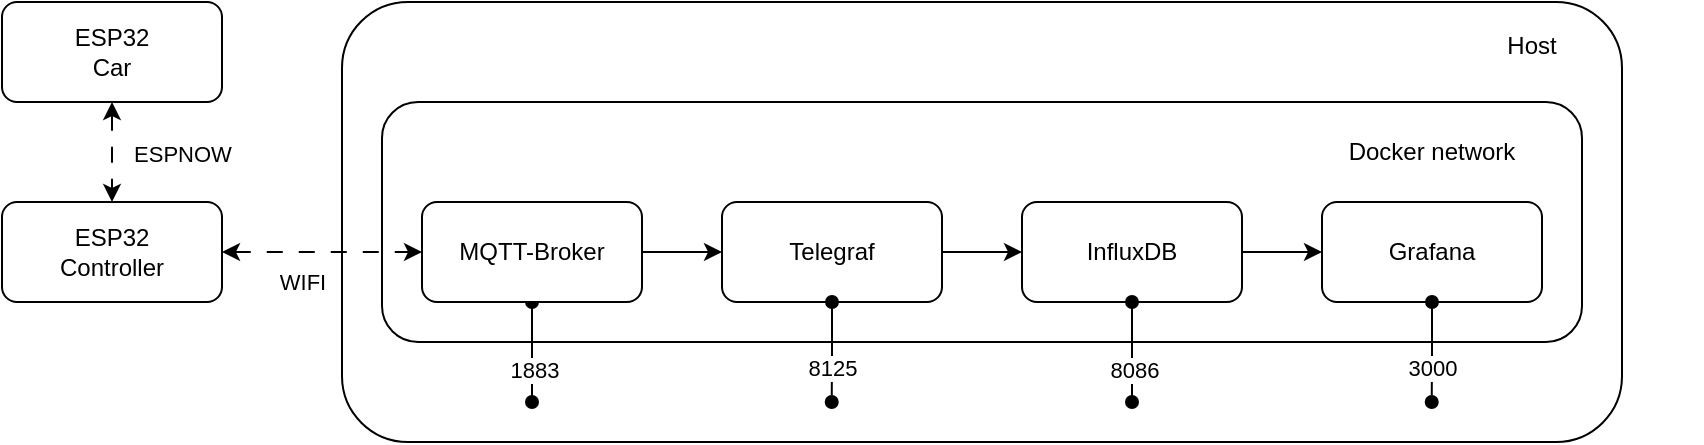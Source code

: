 <mxfile version="24.5.1" type="device">
  <diagram name="Page-1" id="saH6g-kUttKhSPpXmTEF">
    <mxGraphModel dx="1246" dy="837" grid="1" gridSize="10" guides="1" tooltips="1" connect="1" arrows="1" fold="1" page="1" pageScale="1" pageWidth="3300" pageHeight="4681" math="0" shadow="0">
      <root>
        <mxCell id="0" />
        <mxCell id="1" parent="0" />
        <mxCell id="j4mVAy2FTCBAn7GVjAIh-13" value="" style="group" vertex="1" connectable="0" parent="1">
          <mxGeometry x="620" y="360" width="640" height="220" as="geometry" />
        </mxCell>
        <mxCell id="j4mVAy2FTCBAn7GVjAIh-7" value="" style="rounded=1;whiteSpace=wrap;html=1;" vertex="1" parent="j4mVAy2FTCBAn7GVjAIh-13">
          <mxGeometry width="640" height="220.0" as="geometry" />
        </mxCell>
        <mxCell id="j4mVAy2FTCBAn7GVjAIh-12" value="Host" style="text;html=1;align=center;verticalAlign=middle;whiteSpace=wrap;rounded=0;" vertex="1" parent="j4mVAy2FTCBAn7GVjAIh-13">
          <mxGeometry x="567.887" y="8.8" width="54.085" height="26.4" as="geometry" />
        </mxCell>
        <mxCell id="j4mVAy2FTCBAn7GVjAIh-15" value="" style="group" vertex="1" connectable="0" parent="1">
          <mxGeometry x="630" y="410" width="670" height="160" as="geometry" />
        </mxCell>
        <mxCell id="j4mVAy2FTCBAn7GVjAIh-6" value="" style="rounded=1;whiteSpace=wrap;html=1;" vertex="1" parent="j4mVAy2FTCBAn7GVjAIh-15">
          <mxGeometry x="10" width="600" height="120" as="geometry" />
        </mxCell>
        <mxCell id="j4mVAy2FTCBAn7GVjAIh-14" value="Docker network" style="whiteSpace=wrap;html=1;fillColor=none;strokeColor=none;gradientColor=none;rounded=0;" vertex="1" parent="j4mVAy2FTCBAn7GVjAIh-15">
          <mxGeometry x="470" y="10" width="130" height="30" as="geometry" />
        </mxCell>
        <mxCell id="j4mVAy2FTCBAn7GVjAIh-3" value="Telegraf" style="rounded=1;whiteSpace=wrap;html=1;" vertex="1" parent="j4mVAy2FTCBAn7GVjAIh-15">
          <mxGeometry x="180" y="50" width="110" height="50" as="geometry" />
        </mxCell>
        <mxCell id="j4mVAy2FTCBAn7GVjAIh-4" value="InfluxDB" style="rounded=1;whiteSpace=wrap;html=1;" vertex="1" parent="j4mVAy2FTCBAn7GVjAIh-15">
          <mxGeometry x="330" y="50" width="110" height="50" as="geometry" />
        </mxCell>
        <mxCell id="j4mVAy2FTCBAn7GVjAIh-10" style="edgeStyle=orthogonalEdgeStyle;rounded=0;orthogonalLoop=1;jettySize=auto;html=1;exitX=1;exitY=0.5;exitDx=0;exitDy=0;entryX=0;entryY=0.5;entryDx=0;entryDy=0;" edge="1" parent="j4mVAy2FTCBAn7GVjAIh-15" source="j4mVAy2FTCBAn7GVjAIh-3" target="j4mVAy2FTCBAn7GVjAIh-4">
          <mxGeometry relative="1" as="geometry" />
        </mxCell>
        <mxCell id="j4mVAy2FTCBAn7GVjAIh-5" value="Grafana" style="rounded=1;whiteSpace=wrap;html=1;" vertex="1" parent="j4mVAy2FTCBAn7GVjAIh-15">
          <mxGeometry x="480" y="50" width="110" height="50" as="geometry" />
        </mxCell>
        <mxCell id="j4mVAy2FTCBAn7GVjAIh-11" style="edgeStyle=orthogonalEdgeStyle;rounded=0;orthogonalLoop=1;jettySize=auto;html=1;exitX=1;exitY=0.5;exitDx=0;exitDy=0;entryX=0;entryY=0.5;entryDx=0;entryDy=0;" edge="1" parent="j4mVAy2FTCBAn7GVjAIh-15" source="j4mVAy2FTCBAn7GVjAIh-4" target="j4mVAy2FTCBAn7GVjAIh-5">
          <mxGeometry relative="1" as="geometry" />
        </mxCell>
        <mxCell id="j4mVAy2FTCBAn7GVjAIh-25" style="edgeStyle=orthogonalEdgeStyle;rounded=0;orthogonalLoop=1;jettySize=auto;html=1;exitX=0.5;exitY=1;exitDx=0;exitDy=0;startArrow=oval;startFill=1;endArrow=oval;endFill=1;" edge="1" parent="j4mVAy2FTCBAn7GVjAIh-15" source="j4mVAy2FTCBAn7GVjAIh-3">
          <mxGeometry relative="1" as="geometry">
            <mxPoint x="234.86" y="150" as="targetPoint" />
            <mxPoint x="234.86" y="100" as="sourcePoint" />
          </mxGeometry>
        </mxCell>
        <mxCell id="j4mVAy2FTCBAn7GVjAIh-26" value="8125" style="edgeLabel;html=1;align=center;verticalAlign=middle;resizable=0;points=[];" vertex="1" connectable="0" parent="j4mVAy2FTCBAn7GVjAIh-25">
          <mxGeometry x="0.339" relative="1" as="geometry">
            <mxPoint as="offset" />
          </mxGeometry>
        </mxCell>
        <mxCell id="j4mVAy2FTCBAn7GVjAIh-27" style="edgeStyle=orthogonalEdgeStyle;rounded=0;orthogonalLoop=1;jettySize=auto;html=1;exitX=0.5;exitY=1;exitDx=0;exitDy=0;startArrow=oval;startFill=1;endArrow=oval;endFill=1;" edge="1" parent="j4mVAy2FTCBAn7GVjAIh-15" source="j4mVAy2FTCBAn7GVjAIh-4">
          <mxGeometry relative="1" as="geometry">
            <mxPoint x="385" y="150" as="targetPoint" />
            <mxPoint x="384.82" y="100" as="sourcePoint" />
          </mxGeometry>
        </mxCell>
        <mxCell id="j4mVAy2FTCBAn7GVjAIh-28" value="8086" style="edgeLabel;html=1;align=center;verticalAlign=middle;resizable=0;points=[];" vertex="1" connectable="0" parent="j4mVAy2FTCBAn7GVjAIh-27">
          <mxGeometry x="0.339" relative="1" as="geometry">
            <mxPoint as="offset" />
          </mxGeometry>
        </mxCell>
        <mxCell id="j4mVAy2FTCBAn7GVjAIh-29" style="edgeStyle=orthogonalEdgeStyle;rounded=0;orthogonalLoop=1;jettySize=auto;html=1;exitX=0.5;exitY=1;exitDx=0;exitDy=0;startArrow=oval;startFill=1;endArrow=oval;endFill=1;" edge="1" parent="j4mVAy2FTCBAn7GVjAIh-15" source="j4mVAy2FTCBAn7GVjAIh-5">
          <mxGeometry relative="1" as="geometry">
            <mxPoint x="534.86" y="150" as="targetPoint" />
            <mxPoint x="534.86" y="100" as="sourcePoint" />
          </mxGeometry>
        </mxCell>
        <mxCell id="j4mVAy2FTCBAn7GVjAIh-30" value="3000" style="edgeLabel;html=1;align=center;verticalAlign=middle;resizable=0;points=[];" vertex="1" connectable="0" parent="j4mVAy2FTCBAn7GVjAIh-29">
          <mxGeometry x="0.339" relative="1" as="geometry">
            <mxPoint as="offset" />
          </mxGeometry>
        </mxCell>
        <mxCell id="j4mVAy2FTCBAn7GVjAIh-9" style="edgeStyle=orthogonalEdgeStyle;rounded=0;orthogonalLoop=1;jettySize=auto;html=1;exitX=1;exitY=0.5;exitDx=0;exitDy=0;entryX=0;entryY=0.5;entryDx=0;entryDy=0;" edge="1" parent="1" source="j4mVAy2FTCBAn7GVjAIh-2" target="j4mVAy2FTCBAn7GVjAIh-3">
          <mxGeometry relative="1" as="geometry" />
        </mxCell>
        <mxCell id="j4mVAy2FTCBAn7GVjAIh-23" style="edgeStyle=orthogonalEdgeStyle;rounded=0;orthogonalLoop=1;jettySize=auto;html=1;exitX=0.5;exitY=1;exitDx=0;exitDy=0;startArrow=oval;startFill=1;endArrow=oval;endFill=1;" edge="1" parent="1" source="j4mVAy2FTCBAn7GVjAIh-2">
          <mxGeometry relative="1" as="geometry">
            <mxPoint x="715" y="560" as="targetPoint" />
            <mxPoint x="730.17" y="620" as="sourcePoint" />
          </mxGeometry>
        </mxCell>
        <mxCell id="j4mVAy2FTCBAn7GVjAIh-24" value="1883" style="edgeLabel;html=1;align=center;verticalAlign=middle;resizable=0;points=[];" vertex="1" connectable="0" parent="j4mVAy2FTCBAn7GVjAIh-23">
          <mxGeometry x="0.339" relative="1" as="geometry">
            <mxPoint as="offset" />
          </mxGeometry>
        </mxCell>
        <mxCell id="j4mVAy2FTCBAn7GVjAIh-2" value="MQTT-Broker" style="rounded=1;whiteSpace=wrap;html=1;" vertex="1" parent="1">
          <mxGeometry x="660" y="460" width="110" height="50" as="geometry" />
        </mxCell>
        <mxCell id="j4mVAy2FTCBAn7GVjAIh-18" style="edgeStyle=orthogonalEdgeStyle;rounded=0;orthogonalLoop=1;jettySize=auto;html=1;exitX=1;exitY=0.5;exitDx=0;exitDy=0;entryX=0;entryY=0.5;entryDx=0;entryDy=0;startArrow=classic;startFill=1;dashed=1;dashPattern=8 8;" edge="1" parent="1" source="j4mVAy2FTCBAn7GVjAIh-17" target="j4mVAy2FTCBAn7GVjAIh-2">
          <mxGeometry relative="1" as="geometry" />
        </mxCell>
        <mxCell id="j4mVAy2FTCBAn7GVjAIh-21" value="WIFI" style="edgeLabel;html=1;align=center;verticalAlign=middle;resizable=0;points=[];" vertex="1" connectable="0" parent="j4mVAy2FTCBAn7GVjAIh-18">
          <mxGeometry x="-0.311" y="-1" relative="1" as="geometry">
            <mxPoint x="5" y="14" as="offset" />
          </mxGeometry>
        </mxCell>
        <mxCell id="j4mVAy2FTCBAn7GVjAIh-17" value="ESP32&lt;div&gt;Controller&lt;/div&gt;" style="rounded=1;whiteSpace=wrap;html=1;" vertex="1" parent="1">
          <mxGeometry x="450" y="460" width="110" height="50" as="geometry" />
        </mxCell>
        <mxCell id="j4mVAy2FTCBAn7GVjAIh-20" style="edgeStyle=orthogonalEdgeStyle;rounded=0;orthogonalLoop=1;jettySize=auto;html=1;exitX=0.5;exitY=1;exitDx=0;exitDy=0;entryX=0.5;entryY=0;entryDx=0;entryDy=0;startArrow=classic;startFill=1;dashed=1;dashPattern=8 8;" edge="1" parent="1" source="j4mVAy2FTCBAn7GVjAIh-19" target="j4mVAy2FTCBAn7GVjAIh-17">
          <mxGeometry relative="1" as="geometry" />
        </mxCell>
        <mxCell id="j4mVAy2FTCBAn7GVjAIh-22" value="ESPNOW" style="edgeLabel;html=1;align=center;verticalAlign=middle;resizable=0;points=[];" vertex="1" connectable="0" parent="j4mVAy2FTCBAn7GVjAIh-20">
          <mxGeometry x="-0.343" y="1" relative="1" as="geometry">
            <mxPoint x="34" y="9" as="offset" />
          </mxGeometry>
        </mxCell>
        <mxCell id="j4mVAy2FTCBAn7GVjAIh-19" value="ESP32&lt;div&gt;Car&lt;/div&gt;" style="rounded=1;whiteSpace=wrap;html=1;" vertex="1" parent="1">
          <mxGeometry x="450" y="360" width="110" height="50" as="geometry" />
        </mxCell>
      </root>
    </mxGraphModel>
  </diagram>
</mxfile>
